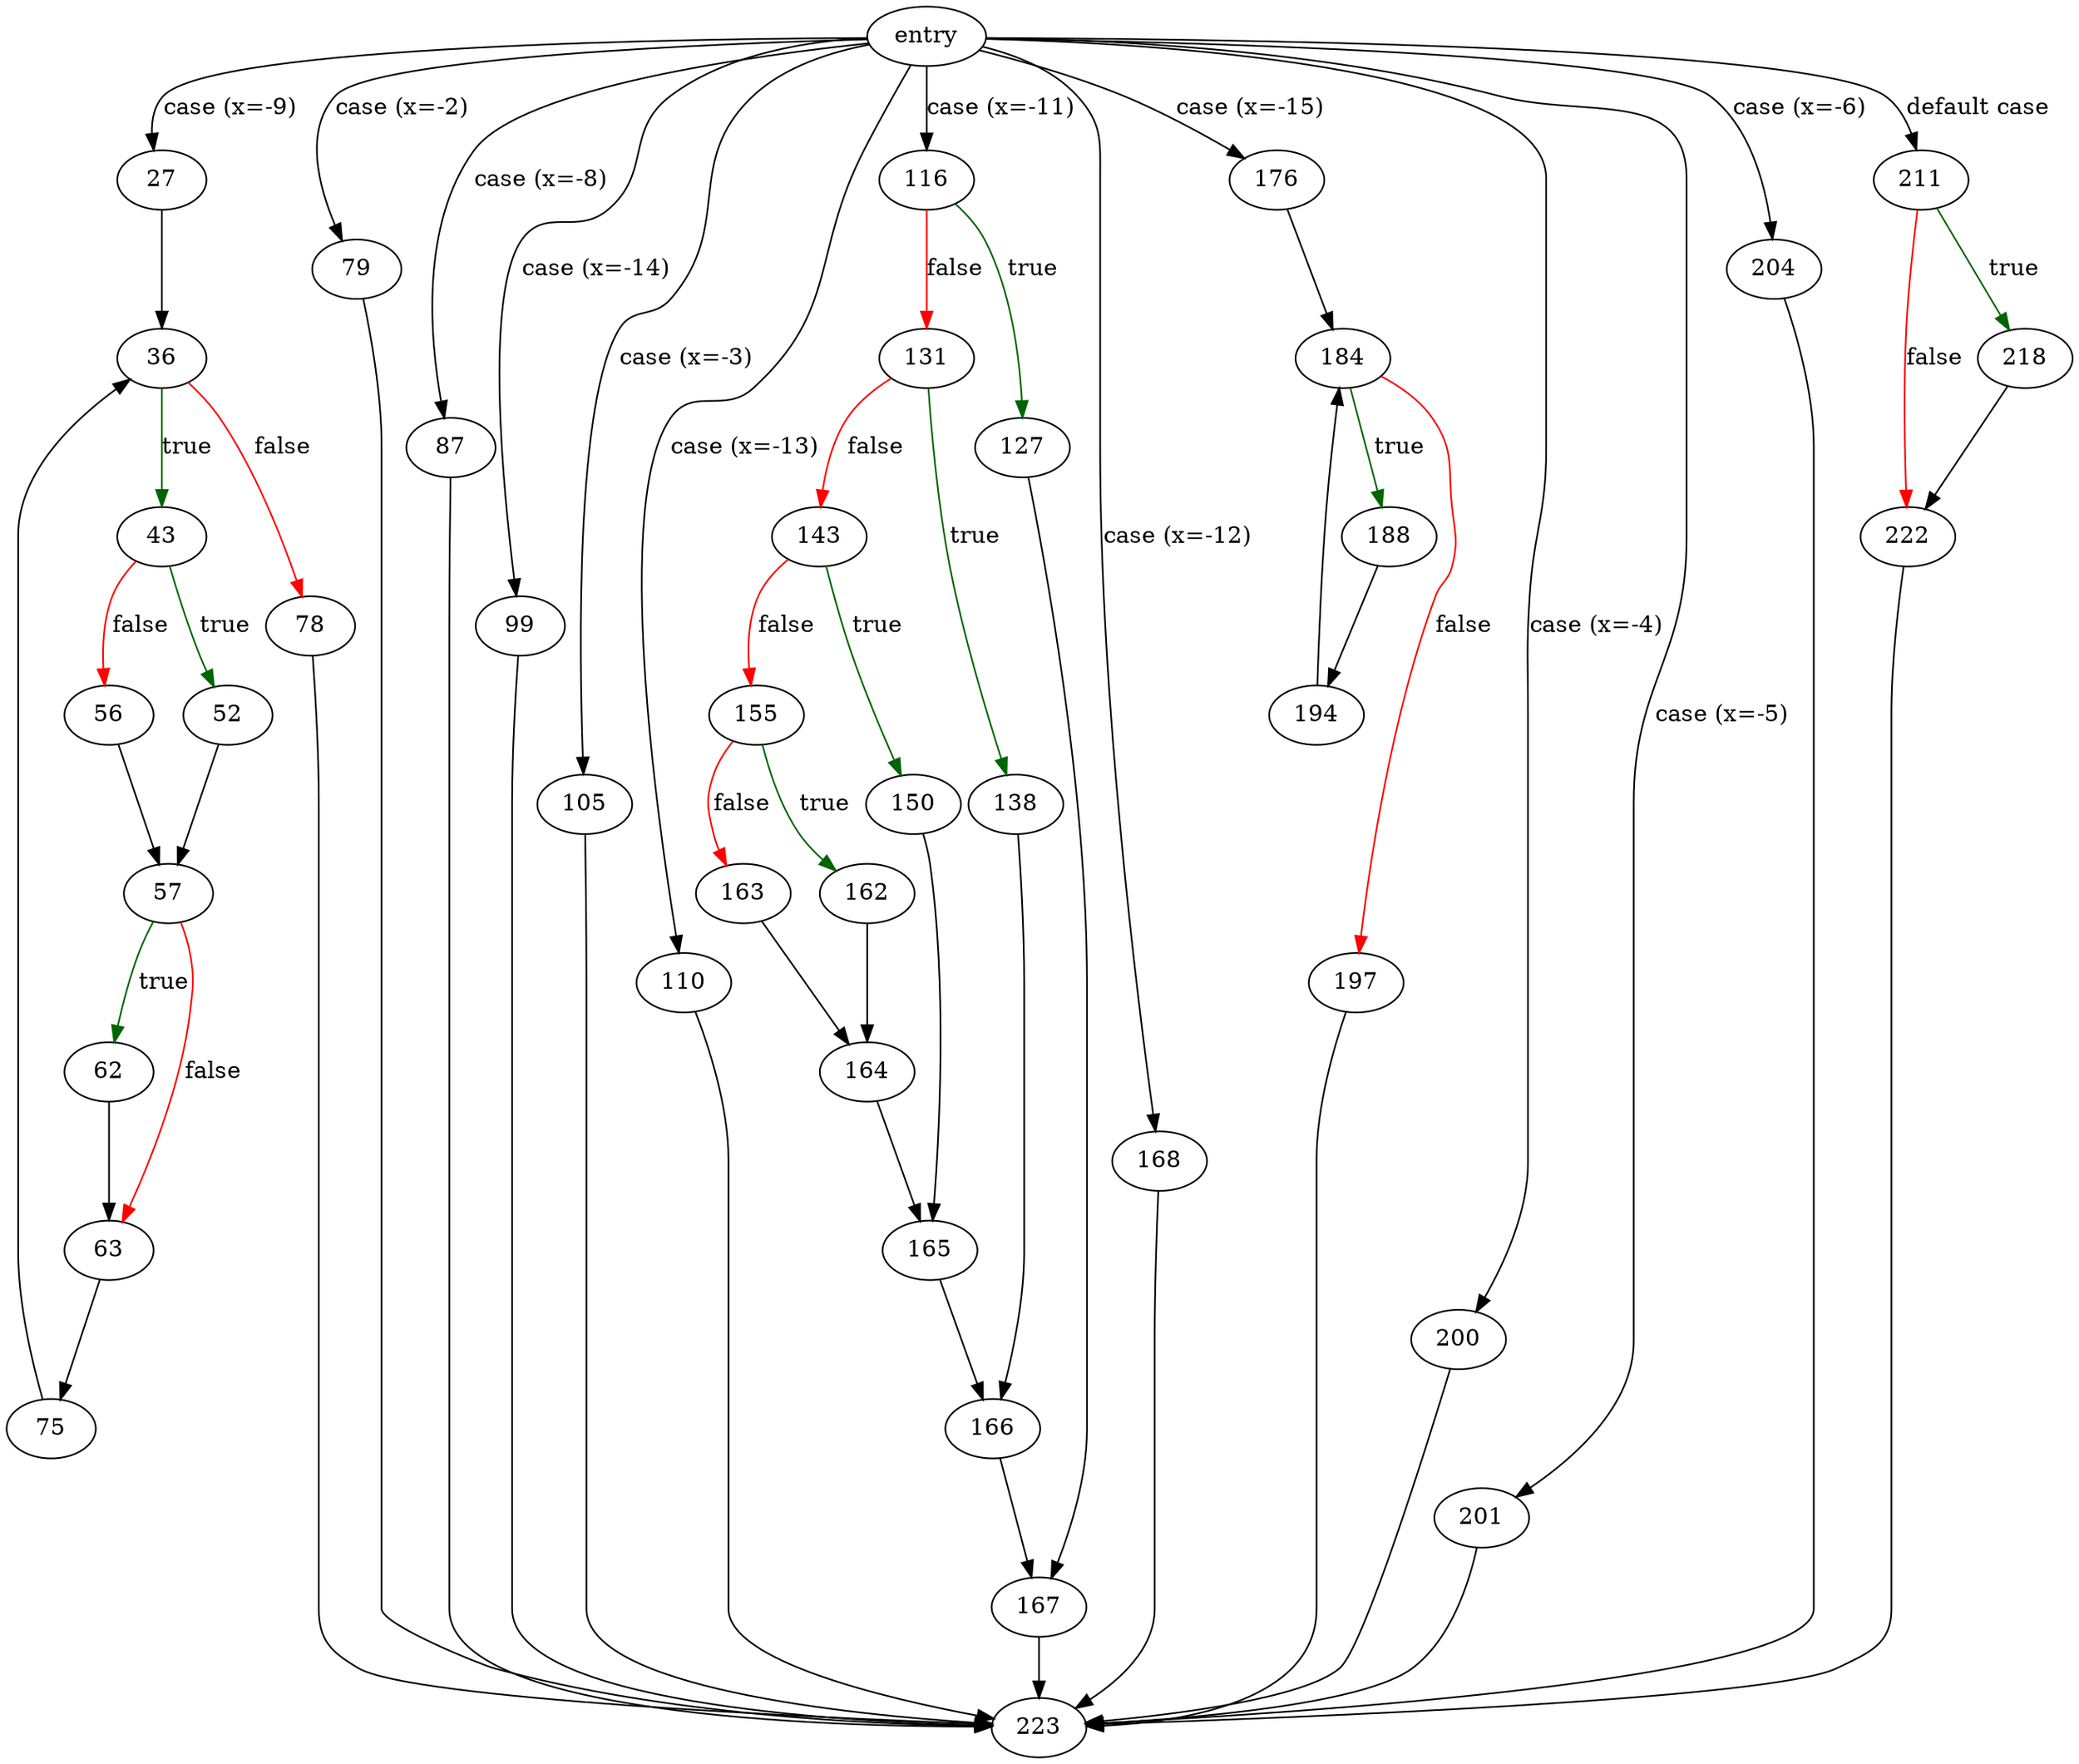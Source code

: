 digraph "displayP4" {
	// Node definitions.
	3 [label=entry];
	27;
	36;
	43;
	52;
	56;
	57;
	62;
	63;
	75;
	78;
	79;
	87;
	99;
	105;
	110;
	116;
	127;
	131;
	138;
	143;
	150;
	155;
	162;
	163;
	164;
	165;
	166;
	167;
	168;
	176;
	184;
	188;
	194;
	197;
	200;
	201;
	204;
	211;
	218;
	222;
	223;

	// Edge definitions.
	3 -> 27 [label="case (x=-9)"];
	3 -> 79 [label="case (x=-2)"];
	3 -> 87 [label="case (x=-8)"];
	3 -> 99 [label="case (x=-14)"];
	3 -> 105 [label="case (x=-3)"];
	3 -> 110 [label="case (x=-13)"];
	3 -> 116 [label="case (x=-11)"];
	3 -> 168 [label="case (x=-12)"];
	3 -> 176 [label="case (x=-15)"];
	3 -> 200 [label="case (x=-4)"];
	3 -> 201 [label="case (x=-5)"];
	3 -> 204 [label="case (x=-6)"];
	3 -> 211 [label="default case"];
	27 -> 36;
	36 -> 43 [
		color=darkgreen
		label=true
	];
	36 -> 78 [
		color=red
		label=false
	];
	43 -> 52 [
		color=darkgreen
		label=true
	];
	43 -> 56 [
		color=red
		label=false
	];
	52 -> 57;
	56 -> 57;
	57 -> 62 [
		color=darkgreen
		label=true
	];
	57 -> 63 [
		color=red
		label=false
	];
	62 -> 63;
	63 -> 75;
	75 -> 36;
	78 -> 223;
	79 -> 223;
	87 -> 223;
	99 -> 223;
	105 -> 223;
	110 -> 223;
	116 -> 127 [
		color=darkgreen
		label=true
	];
	116 -> 131 [
		color=red
		label=false
	];
	127 -> 167;
	131 -> 138 [
		color=darkgreen
		label=true
	];
	131 -> 143 [
		color=red
		label=false
	];
	138 -> 166;
	143 -> 150 [
		color=darkgreen
		label=true
	];
	143 -> 155 [
		color=red
		label=false
	];
	150 -> 165;
	155 -> 162 [
		color=darkgreen
		label=true
	];
	155 -> 163 [
		color=red
		label=false
	];
	162 -> 164;
	163 -> 164;
	164 -> 165;
	165 -> 166;
	166 -> 167;
	167 -> 223;
	168 -> 223;
	176 -> 184;
	184 -> 188 [
		color=darkgreen
		label=true
	];
	184 -> 197 [
		color=red
		label=false
	];
	188 -> 194;
	194 -> 184;
	197 -> 223;
	200 -> 223;
	201 -> 223;
	204 -> 223;
	211 -> 218 [
		color=darkgreen
		label=true
	];
	211 -> 222 [
		color=red
		label=false
	];
	218 -> 222;
	222 -> 223;
}